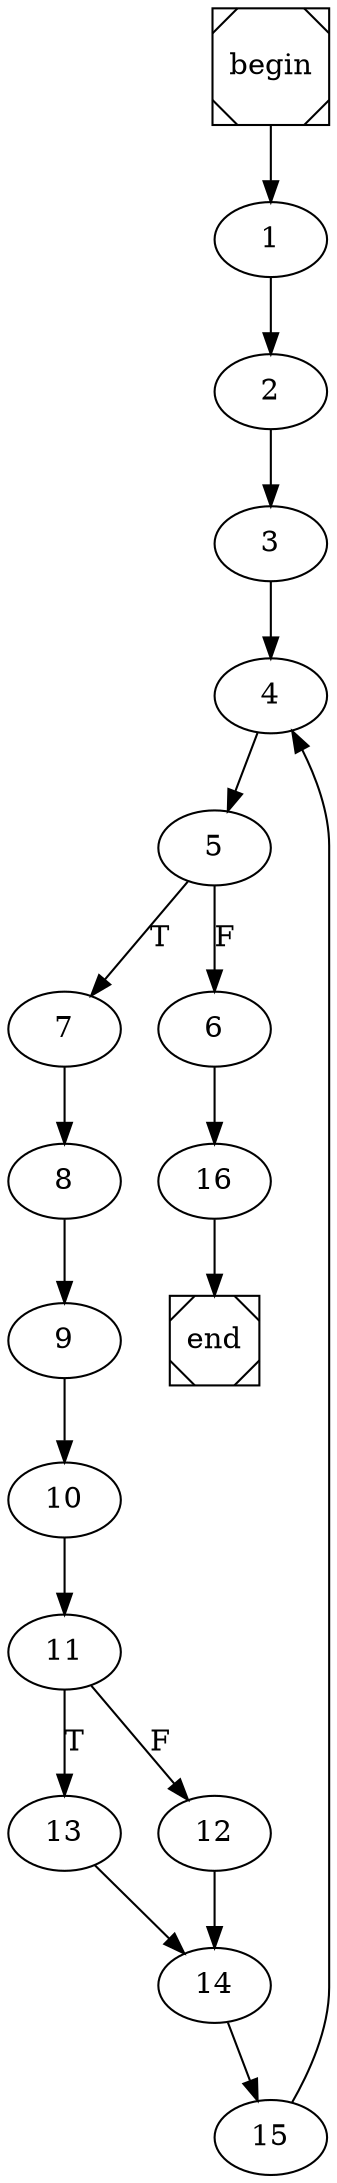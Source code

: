 digraph cfg {
	begin [shape=Msquare];
	end [shape=Msquare];
	begin -> 1;	1 -> 2;	2 -> 3;	3 -> 4;	4 -> 5;	5 -> 7[label=T];	5 -> 6[label=F];	6 -> 16;	7 -> 8;	8 -> 9;	9 -> 10;	10 -> 11;	11 -> 13[label=T];	11 -> 12[label=F];	12 -> 14;	13 -> 14;	14 -> 15;	15 -> 4;	16 -> end;}
